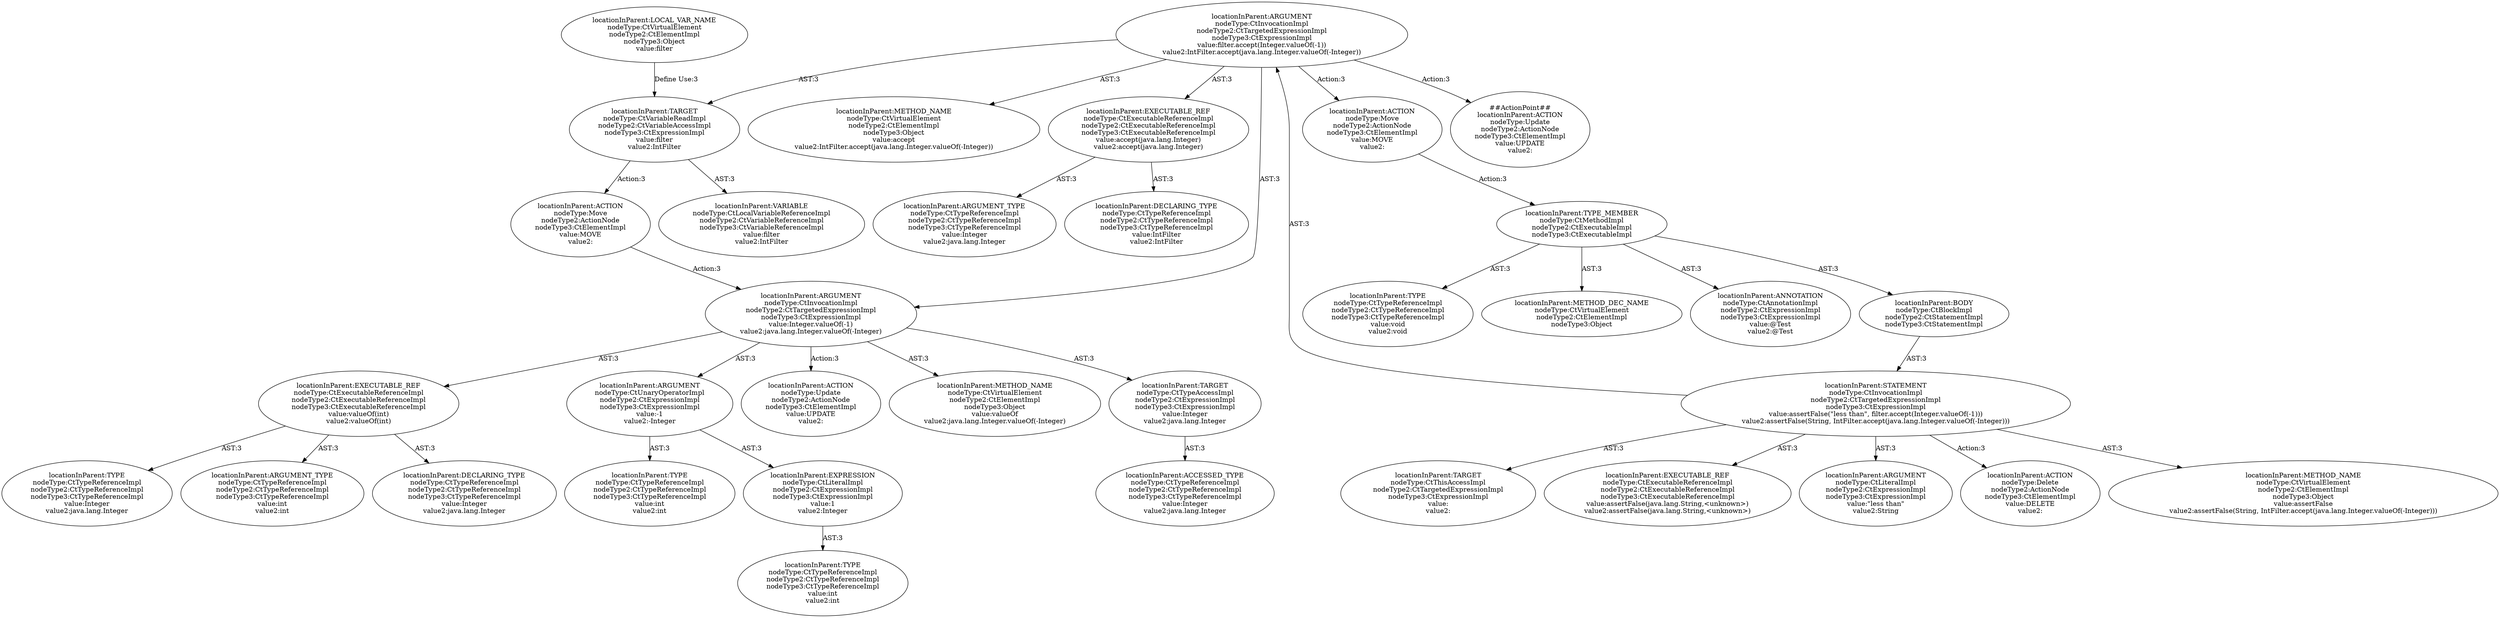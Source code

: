 digraph "Pattern" {
0 [label="##ActionPoint##
locationInParent:ACTION
nodeType:Update
nodeType2:ActionNode
nodeType3:CtElementImpl
value:UPDATE
value2:" shape=ellipse]
1 [label="locationInParent:ARGUMENT
nodeType:CtInvocationImpl
nodeType2:CtTargetedExpressionImpl
nodeType3:CtExpressionImpl
value:filter.accept(Integer.valueOf(-1))
value2:IntFilter.accept(java.lang.Integer.valueOf(-Integer))" shape=ellipse]
2 [label="locationInParent:STATEMENT
nodeType:CtInvocationImpl
nodeType2:CtTargetedExpressionImpl
nodeType3:CtExpressionImpl
value:assertFalse(\"less than\", filter.accept(Integer.valueOf(-1)))
value2:assertFalse(String, IntFilter.accept(java.lang.Integer.valueOf(-Integer)))" shape=ellipse]
3 [label="locationInParent:BODY
nodeType:CtBlockImpl
nodeType2:CtStatementImpl
nodeType3:CtStatementImpl" shape=ellipse]
4 [label="locationInParent:TYPE_MEMBER
nodeType:CtMethodImpl
nodeType2:CtExecutableImpl
nodeType3:CtExecutableImpl" shape=ellipse]
5 [label="locationInParent:METHOD_DEC_NAME
nodeType:CtVirtualElement
nodeType2:CtElementImpl
nodeType3:Object" shape=ellipse]
6 [label="locationInParent:ANNOTATION
nodeType:CtAnnotationImpl
nodeType2:CtExpressionImpl
nodeType3:CtExpressionImpl
value:@Test
value2:@Test" shape=ellipse]
7 [label="locationInParent:TYPE
nodeType:CtTypeReferenceImpl
nodeType2:CtTypeReferenceImpl
nodeType3:CtTypeReferenceImpl
value:void
value2:void" shape=ellipse]
8 [label="locationInParent:METHOD_NAME
nodeType:CtVirtualElement
nodeType2:CtElementImpl
nodeType3:Object
value:assertFalse
value2:assertFalse(String, IntFilter.accept(java.lang.Integer.valueOf(-Integer)))" shape=ellipse]
9 [label="locationInParent:TARGET
nodeType:CtThisAccessImpl
nodeType2:CtTargetedExpressionImpl
nodeType3:CtExpressionImpl
value:
value2:" shape=ellipse]
10 [label="locationInParent:EXECUTABLE_REF
nodeType:CtExecutableReferenceImpl
nodeType2:CtExecutableReferenceImpl
nodeType3:CtExecutableReferenceImpl
value:assertFalse(java.lang.String,<unknown>)
value2:assertFalse(java.lang.String,<unknown>)" shape=ellipse]
11 [label="locationInParent:ARGUMENT
nodeType:CtLiteralImpl
nodeType2:CtExpressionImpl
nodeType3:CtExpressionImpl
value:\"less than\"
value2:String" shape=ellipse]
12 [label="locationInParent:ACTION
nodeType:Delete
nodeType2:ActionNode
nodeType3:CtElementImpl
value:DELETE
value2:" shape=ellipse]
13 [label="locationInParent:METHOD_NAME
nodeType:CtVirtualElement
nodeType2:CtElementImpl
nodeType3:Object
value:accept
value2:IntFilter.accept(java.lang.Integer.valueOf(-Integer))" shape=ellipse]
14 [label="locationInParent:TARGET
nodeType:CtVariableReadImpl
nodeType2:CtVariableAccessImpl
nodeType3:CtExpressionImpl
value:filter
value2:IntFilter" shape=ellipse]
15 [label="locationInParent:LOCAL_VAR_NAME
nodeType:CtVirtualElement
nodeType2:CtElementImpl
nodeType3:Object
value:filter" shape=ellipse]
16 [label="locationInParent:VARIABLE
nodeType:CtLocalVariableReferenceImpl
nodeType2:CtVariableReferenceImpl
nodeType3:CtVariableReferenceImpl
value:filter
value2:IntFilter" shape=ellipse]
17 [label="locationInParent:ACTION
nodeType:Move
nodeType2:ActionNode
nodeType3:CtElementImpl
value:MOVE
value2:" shape=ellipse]
18 [label="locationInParent:ARGUMENT
nodeType:CtInvocationImpl
nodeType2:CtTargetedExpressionImpl
nodeType3:CtExpressionImpl
value:Integer.valueOf(-1)
value2:java.lang.Integer.valueOf(-Integer)" shape=ellipse]
19 [label="locationInParent:METHOD_NAME
nodeType:CtVirtualElement
nodeType2:CtElementImpl
nodeType3:Object
value:valueOf
value2:java.lang.Integer.valueOf(-Integer)" shape=ellipse]
20 [label="locationInParent:TARGET
nodeType:CtTypeAccessImpl
nodeType2:CtExpressionImpl
nodeType3:CtExpressionImpl
value:Integer
value2:java.lang.Integer" shape=ellipse]
21 [label="locationInParent:ACCESSED_TYPE
nodeType:CtTypeReferenceImpl
nodeType2:CtTypeReferenceImpl
nodeType3:CtTypeReferenceImpl
value:Integer
value2:java.lang.Integer" shape=ellipse]
22 [label="locationInParent:EXECUTABLE_REF
nodeType:CtExecutableReferenceImpl
nodeType2:CtExecutableReferenceImpl
nodeType3:CtExecutableReferenceImpl
value:valueOf(int)
value2:valueOf(int)" shape=ellipse]
23 [label="locationInParent:DECLARING_TYPE
nodeType:CtTypeReferenceImpl
nodeType2:CtTypeReferenceImpl
nodeType3:CtTypeReferenceImpl
value:Integer
value2:java.lang.Integer" shape=ellipse]
24 [label="locationInParent:TYPE
nodeType:CtTypeReferenceImpl
nodeType2:CtTypeReferenceImpl
nodeType3:CtTypeReferenceImpl
value:Integer
value2:java.lang.Integer" shape=ellipse]
25 [label="locationInParent:ARGUMENT_TYPE
nodeType:CtTypeReferenceImpl
nodeType2:CtTypeReferenceImpl
nodeType3:CtTypeReferenceImpl
value:int
value2:int" shape=ellipse]
26 [label="locationInParent:ARGUMENT
nodeType:CtUnaryOperatorImpl
nodeType2:CtExpressionImpl
nodeType3:CtExpressionImpl
value:-1
value2:-Integer" shape=ellipse]
27 [label="locationInParent:TYPE
nodeType:CtTypeReferenceImpl
nodeType2:CtTypeReferenceImpl
nodeType3:CtTypeReferenceImpl
value:int
value2:int" shape=ellipse]
28 [label="locationInParent:EXPRESSION
nodeType:CtLiteralImpl
nodeType2:CtExpressionImpl
nodeType3:CtExpressionImpl
value:1
value2:Integer" shape=ellipse]
29 [label="locationInParent:TYPE
nodeType:CtTypeReferenceImpl
nodeType2:CtTypeReferenceImpl
nodeType3:CtTypeReferenceImpl
value:int
value2:int" shape=ellipse]
30 [label="locationInParent:ACTION
nodeType:Update
nodeType2:ActionNode
nodeType3:CtElementImpl
value:UPDATE
value2:" shape=ellipse]
31 [label="locationInParent:EXECUTABLE_REF
nodeType:CtExecutableReferenceImpl
nodeType2:CtExecutableReferenceImpl
nodeType3:CtExecutableReferenceImpl
value:accept(java.lang.Integer)
value2:accept(java.lang.Integer)" shape=ellipse]
32 [label="locationInParent:DECLARING_TYPE
nodeType:CtTypeReferenceImpl
nodeType2:CtTypeReferenceImpl
nodeType3:CtTypeReferenceImpl
value:IntFilter
value2:IntFilter" shape=ellipse]
33 [label="locationInParent:ARGUMENT_TYPE
nodeType:CtTypeReferenceImpl
nodeType2:CtTypeReferenceImpl
nodeType3:CtTypeReferenceImpl
value:Integer
value2:java.lang.Integer" shape=ellipse]
34 [label="locationInParent:ACTION
nodeType:Move
nodeType2:ActionNode
nodeType3:CtElementImpl
value:MOVE
value2:" shape=ellipse]
1 -> 0 [label="Action:3"];
1 -> 13 [label="AST:3"];
1 -> 14 [label="AST:3"];
1 -> 31 [label="AST:3"];
1 -> 18 [label="AST:3"];
1 -> 34 [label="Action:3"];
2 -> 1 [label="AST:3"];
2 -> 8 [label="AST:3"];
2 -> 9 [label="AST:3"];
2 -> 10 [label="AST:3"];
2 -> 11 [label="AST:3"];
2 -> 12 [label="Action:3"];
3 -> 2 [label="AST:3"];
4 -> 3 [label="AST:3"];
4 -> 5 [label="AST:3"];
4 -> 6 [label="AST:3"];
4 -> 7 [label="AST:3"];
14 -> 16 [label="AST:3"];
14 -> 17 [label="Action:3"];
15 -> 14 [label="Define Use:3"];
17 -> 18 [label="Action:3"];
18 -> 19 [label="AST:3"];
18 -> 20 [label="AST:3"];
18 -> 22 [label="AST:3"];
18 -> 26 [label="AST:3"];
18 -> 30 [label="Action:3"];
20 -> 21 [label="AST:3"];
22 -> 23 [label="AST:3"];
22 -> 24 [label="AST:3"];
22 -> 25 [label="AST:3"];
26 -> 27 [label="AST:3"];
26 -> 28 [label="AST:3"];
28 -> 29 [label="AST:3"];
31 -> 32 [label="AST:3"];
31 -> 33 [label="AST:3"];
34 -> 4 [label="Action:3"];
}